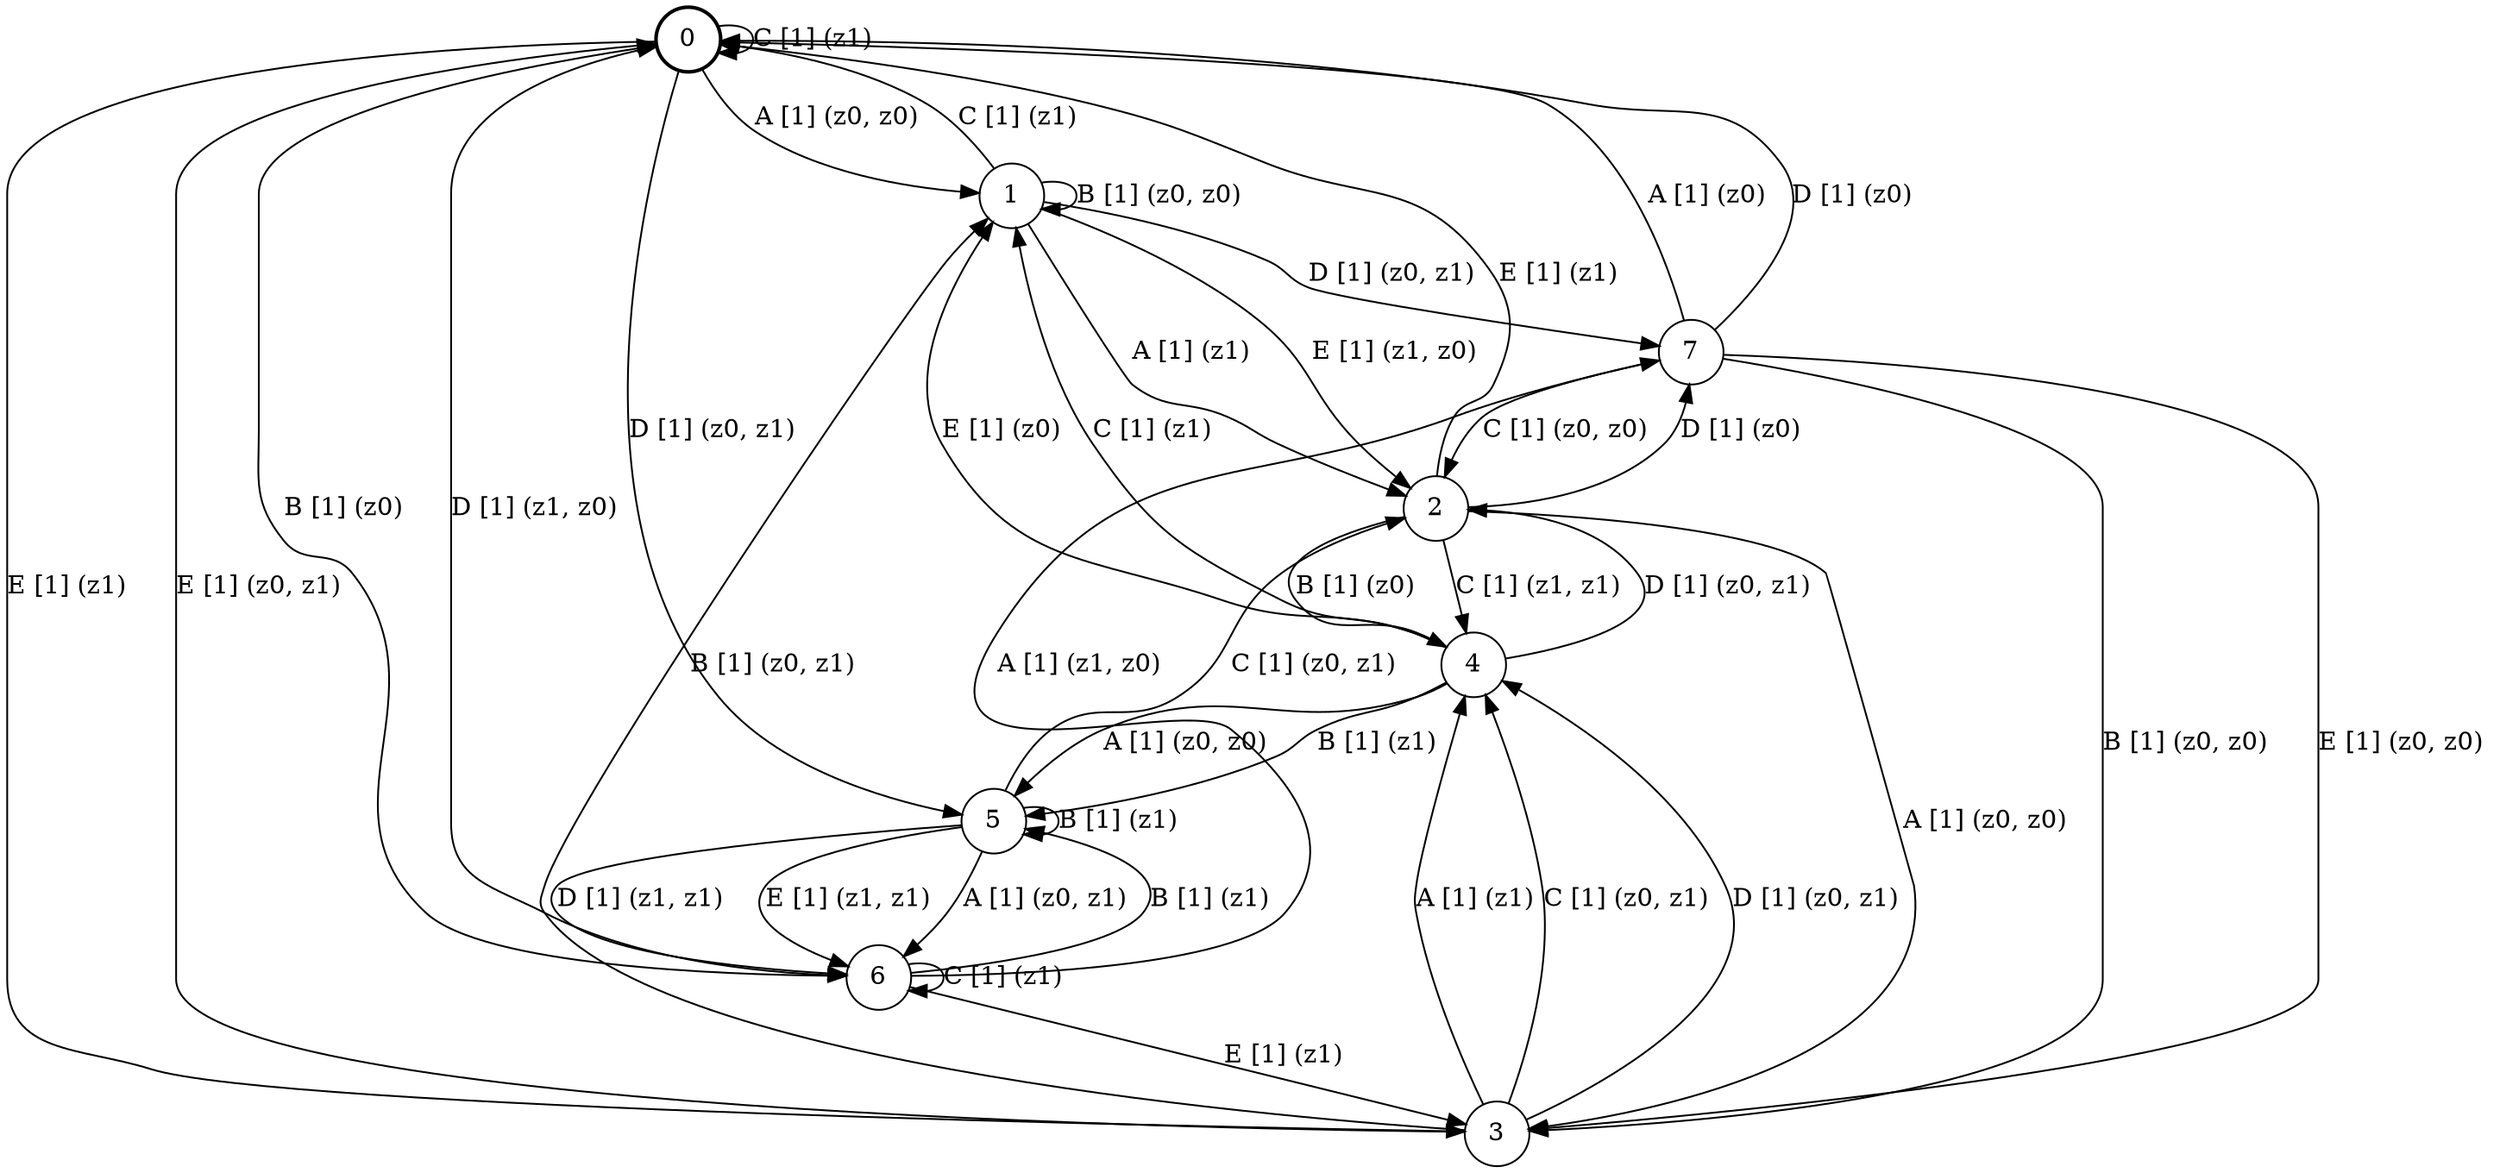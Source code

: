 # generated file, don't try to modify
# command: dot -Tpng <filename> > tree.png
digraph Automaton {
    node [shape = circle];
    0 [style = "bold"];
    0 -> 1 [label = "A [1] (z0, z0) "];
    0 -> 6 [label = "B [1] (z0) "];
    0 -> 0 [label = "C [1] (z1) "];
    0 -> 5 [label = "D [1] (z0, z1) "];
    0 -> 3 [label = "E [1] (z1) "];
    1 -> 2 [label = "A [1] (z1) "];
    1 -> 1 [label = "B [1] (z0, z0) "];
    1 -> 0 [label = "C [1] (z1) "];
    1 -> 7 [label = "D [1] (z0, z1) "];
    1 -> 2 [label = "E [1] (z1, z0) "];
    2 -> 3 [label = "A [1] (z0, z0) "];
    2 -> 4 [label = "B [1] (z0) "];
    2 -> 4 [label = "C [1] (z1, z1) "];
    2 -> 7 [label = "D [1] (z0) "];
    2 -> 0 [label = "E [1] (z1) "];
    3 -> 4 [label = "A [1] (z1) "];
    3 -> 1 [label = "B [1] (z0, z1) "];
    3 -> 4 [label = "C [1] (z0, z1) "];
    3 -> 4 [label = "D [1] (z0, z1) "];
    3 -> 0 [label = "E [1] (z0, z1) "];
    4 -> 5 [label = "A [1] (z0, z0) "];
    4 -> 5 [label = "B [1] (z1) "];
    4 -> 1 [label = "C [1] (z1) "];
    4 -> 2 [label = "D [1] (z0, z1) "];
    4 -> 1 [label = "E [1] (z0) "];
    5 -> 6 [label = "A [1] (z0, z1) "];
    5 -> 5 [label = "B [1] (z1) "];
    5 -> 2 [label = "C [1] (z0, z1) "];
    5 -> 6 [label = "D [1] (z1, z1) "];
    5 -> 6 [label = "E [1] (z1, z1) "];
    6 -> 7 [label = "A [1] (z1, z0) "];
    6 -> 5 [label = "B [1] (z1) "];
    6 -> 6 [label = "C [1] (z1) "];
    6 -> 0 [label = "D [1] (z1, z0) "];
    6 -> 3 [label = "E [1] (z1) "];
    7 -> 0 [label = "A [1] (z0) "];
    7 -> 3 [label = "B [1] (z0, z0) "];
    7 -> 2 [label = "C [1] (z0, z0) "];
    7 -> 0 [label = "D [1] (z0) "];
    7 -> 3 [label = "E [1] (z0, z0) "];
}
